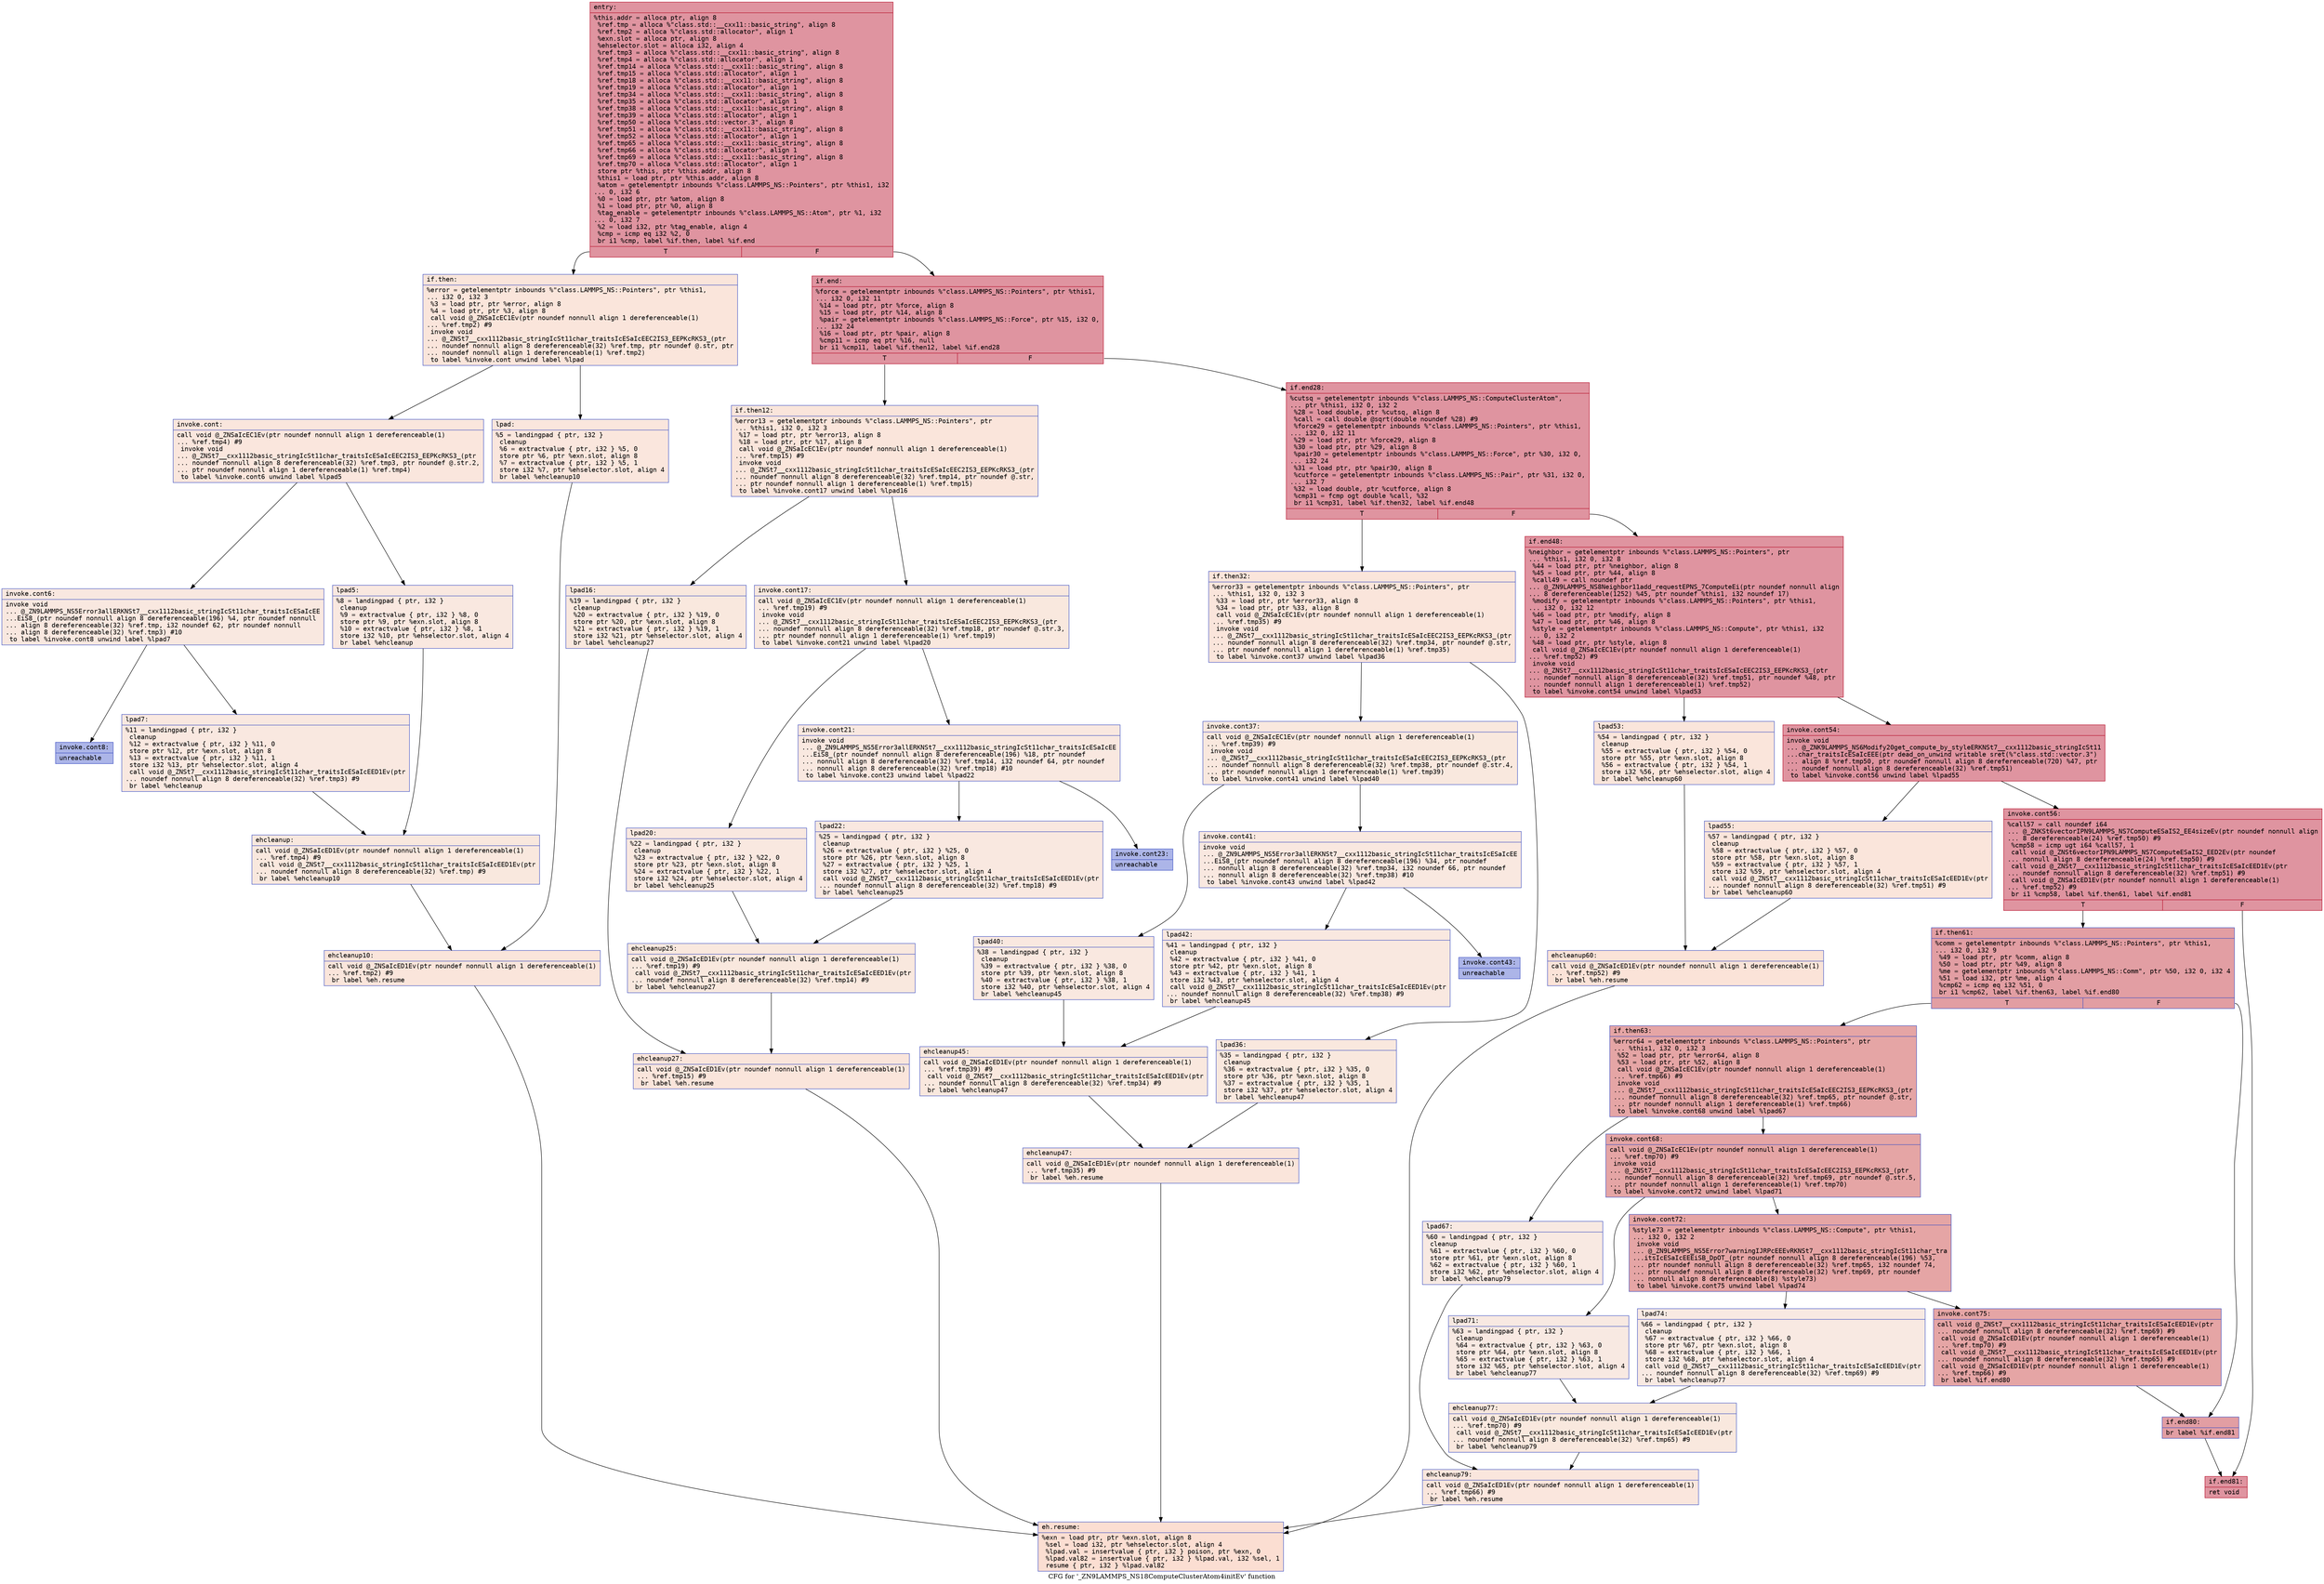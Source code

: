 digraph "CFG for '_ZN9LAMMPS_NS18ComputeClusterAtom4initEv' function" {
	label="CFG for '_ZN9LAMMPS_NS18ComputeClusterAtom4initEv' function";

	Node0x55ca26756e80 [shape=record,color="#b70d28ff", style=filled, fillcolor="#b70d2870" fontname="Courier",label="{entry:\l|  %this.addr = alloca ptr, align 8\l  %ref.tmp = alloca %\"class.std::__cxx11::basic_string\", align 8\l  %ref.tmp2 = alloca %\"class.std::allocator\", align 1\l  %exn.slot = alloca ptr, align 8\l  %ehselector.slot = alloca i32, align 4\l  %ref.tmp3 = alloca %\"class.std::__cxx11::basic_string\", align 8\l  %ref.tmp4 = alloca %\"class.std::allocator\", align 1\l  %ref.tmp14 = alloca %\"class.std::__cxx11::basic_string\", align 8\l  %ref.tmp15 = alloca %\"class.std::allocator\", align 1\l  %ref.tmp18 = alloca %\"class.std::__cxx11::basic_string\", align 8\l  %ref.tmp19 = alloca %\"class.std::allocator\", align 1\l  %ref.tmp34 = alloca %\"class.std::__cxx11::basic_string\", align 8\l  %ref.tmp35 = alloca %\"class.std::allocator\", align 1\l  %ref.tmp38 = alloca %\"class.std::__cxx11::basic_string\", align 8\l  %ref.tmp39 = alloca %\"class.std::allocator\", align 1\l  %ref.tmp50 = alloca %\"class.std::vector.3\", align 8\l  %ref.tmp51 = alloca %\"class.std::__cxx11::basic_string\", align 8\l  %ref.tmp52 = alloca %\"class.std::allocator\", align 1\l  %ref.tmp65 = alloca %\"class.std::__cxx11::basic_string\", align 8\l  %ref.tmp66 = alloca %\"class.std::allocator\", align 1\l  %ref.tmp69 = alloca %\"class.std::__cxx11::basic_string\", align 8\l  %ref.tmp70 = alloca %\"class.std::allocator\", align 1\l  store ptr %this, ptr %this.addr, align 8\l  %this1 = load ptr, ptr %this.addr, align 8\l  %atom = getelementptr inbounds %\"class.LAMMPS_NS::Pointers\", ptr %this1, i32\l... 0, i32 6\l  %0 = load ptr, ptr %atom, align 8\l  %1 = load ptr, ptr %0, align 8\l  %tag_enable = getelementptr inbounds %\"class.LAMMPS_NS::Atom\", ptr %1, i32\l... 0, i32 7\l  %2 = load i32, ptr %tag_enable, align 4\l  %cmp = icmp eq i32 %2, 0\l  br i1 %cmp, label %if.then, label %if.end\l|{<s0>T|<s1>F}}"];
	Node0x55ca26756e80:s0 -> Node0x55ca267589a0[tooltip="entry -> if.then\nProbability 0.00%" ];
	Node0x55ca26756e80:s1 -> Node0x55ca26758a10[tooltip="entry -> if.end\nProbability 100.00%" ];
	Node0x55ca267589a0 [shape=record,color="#3d50c3ff", style=filled, fillcolor="#f4c5ad70" fontname="Courier",label="{if.then:\l|  %error = getelementptr inbounds %\"class.LAMMPS_NS::Pointers\", ptr %this1,\l... i32 0, i32 3\l  %3 = load ptr, ptr %error, align 8\l  %4 = load ptr, ptr %3, align 8\l  call void @_ZNSaIcEC1Ev(ptr noundef nonnull align 1 dereferenceable(1)\l... %ref.tmp2) #9\l  invoke void\l... @_ZNSt7__cxx1112basic_stringIcSt11char_traitsIcESaIcEEC2IS3_EEPKcRKS3_(ptr\l... noundef nonnull align 8 dereferenceable(32) %ref.tmp, ptr noundef @.str, ptr\l... noundef nonnull align 1 dereferenceable(1) %ref.tmp2)\l          to label %invoke.cont unwind label %lpad\l}"];
	Node0x55ca267589a0 -> Node0x55ca26758e90[tooltip="if.then -> invoke.cont\nProbability 50.00%" ];
	Node0x55ca267589a0 -> Node0x55ca26758f10[tooltip="if.then -> lpad\nProbability 50.00%" ];
	Node0x55ca26758e90 [shape=record,color="#3d50c3ff", style=filled, fillcolor="#f3c7b170" fontname="Courier",label="{invoke.cont:\l|  call void @_ZNSaIcEC1Ev(ptr noundef nonnull align 1 dereferenceable(1)\l... %ref.tmp4) #9\l  invoke void\l... @_ZNSt7__cxx1112basic_stringIcSt11char_traitsIcESaIcEEC2IS3_EEPKcRKS3_(ptr\l... noundef nonnull align 8 dereferenceable(32) %ref.tmp3, ptr noundef @.str.2,\l... ptr noundef nonnull align 1 dereferenceable(1) %ref.tmp4)\l          to label %invoke.cont6 unwind label %lpad5\l}"];
	Node0x55ca26758e90 -> Node0x55ca26759230[tooltip="invoke.cont -> invoke.cont6\nProbability 50.00%" ];
	Node0x55ca26758e90 -> Node0x55ca26759280[tooltip="invoke.cont -> lpad5\nProbability 50.00%" ];
	Node0x55ca26759230 [shape=record,color="#3d50c3ff", style=filled, fillcolor="#f1ccb870" fontname="Courier",label="{invoke.cont6:\l|  invoke void\l... @_ZN9LAMMPS_NS5Error3allERKNSt7__cxx1112basic_stringIcSt11char_traitsIcESaIcEE\l...EiS8_(ptr noundef nonnull align 8 dereferenceable(196) %4, ptr noundef nonnull\l... align 8 dereferenceable(32) %ref.tmp, i32 noundef 62, ptr noundef nonnull\l... align 8 dereferenceable(32) %ref.tmp3) #10\l          to label %invoke.cont8 unwind label %lpad7\l}"];
	Node0x55ca26759230 -> Node0x55ca267591e0[tooltip="invoke.cont6 -> invoke.cont8\nProbability 0.00%" ];
	Node0x55ca26759230 -> Node0x55ca26759540[tooltip="invoke.cont6 -> lpad7\nProbability 100.00%" ];
	Node0x55ca267591e0 [shape=record,color="#3d50c3ff", style=filled, fillcolor="#4358cb70" fontname="Courier",label="{invoke.cont8:\l|  unreachable\l}"];
	Node0x55ca26758f10 [shape=record,color="#3d50c3ff", style=filled, fillcolor="#f3c7b170" fontname="Courier",label="{lpad:\l|  %5 = landingpad \{ ptr, i32 \}\l          cleanup\l  %6 = extractvalue \{ ptr, i32 \} %5, 0\l  store ptr %6, ptr %exn.slot, align 8\l  %7 = extractvalue \{ ptr, i32 \} %5, 1\l  store i32 %7, ptr %ehselector.slot, align 4\l  br label %ehcleanup10\l}"];
	Node0x55ca26758f10 -> Node0x55ca26759b00[tooltip="lpad -> ehcleanup10\nProbability 100.00%" ];
	Node0x55ca26759280 [shape=record,color="#3d50c3ff", style=filled, fillcolor="#f1ccb870" fontname="Courier",label="{lpad5:\l|  %8 = landingpad \{ ptr, i32 \}\l          cleanup\l  %9 = extractvalue \{ ptr, i32 \} %8, 0\l  store ptr %9, ptr %exn.slot, align 8\l  %10 = extractvalue \{ ptr, i32 \} %8, 1\l  store i32 %10, ptr %ehselector.slot, align 4\l  br label %ehcleanup\l}"];
	Node0x55ca26759280 -> Node0x55ca26759e50[tooltip="lpad5 -> ehcleanup\nProbability 100.00%" ];
	Node0x55ca26759540 [shape=record,color="#3d50c3ff", style=filled, fillcolor="#f1ccb870" fontname="Courier",label="{lpad7:\l|  %11 = landingpad \{ ptr, i32 \}\l          cleanup\l  %12 = extractvalue \{ ptr, i32 \} %11, 0\l  store ptr %12, ptr %exn.slot, align 8\l  %13 = extractvalue \{ ptr, i32 \} %11, 1\l  store i32 %13, ptr %ehselector.slot, align 4\l  call void @_ZNSt7__cxx1112basic_stringIcSt11char_traitsIcESaIcEED1Ev(ptr\l... noundef nonnull align 8 dereferenceable(32) %ref.tmp3) #9\l  br label %ehcleanup\l}"];
	Node0x55ca26759540 -> Node0x55ca26759e50[tooltip="lpad7 -> ehcleanup\nProbability 100.00%" ];
	Node0x55ca26759e50 [shape=record,color="#3d50c3ff", style=filled, fillcolor="#f2cab570" fontname="Courier",label="{ehcleanup:\l|  call void @_ZNSaIcED1Ev(ptr noundef nonnull align 1 dereferenceable(1)\l... %ref.tmp4) #9\l  call void @_ZNSt7__cxx1112basic_stringIcSt11char_traitsIcESaIcEED1Ev(ptr\l... noundef nonnull align 8 dereferenceable(32) %ref.tmp) #9\l  br label %ehcleanup10\l}"];
	Node0x55ca26759e50 -> Node0x55ca26759b00[tooltip="ehcleanup -> ehcleanup10\nProbability 100.00%" ];
	Node0x55ca26759b00 [shape=record,color="#3d50c3ff", style=filled, fillcolor="#f4c5ad70" fontname="Courier",label="{ehcleanup10:\l|  call void @_ZNSaIcED1Ev(ptr noundef nonnull align 1 dereferenceable(1)\l... %ref.tmp2) #9\l  br label %eh.resume\l}"];
	Node0x55ca26759b00 -> Node0x55ca2675a700[tooltip="ehcleanup10 -> eh.resume\nProbability 100.00%" ];
	Node0x55ca26758a10 [shape=record,color="#b70d28ff", style=filled, fillcolor="#b70d2870" fontname="Courier",label="{if.end:\l|  %force = getelementptr inbounds %\"class.LAMMPS_NS::Pointers\", ptr %this1,\l... i32 0, i32 11\l  %14 = load ptr, ptr %force, align 8\l  %15 = load ptr, ptr %14, align 8\l  %pair = getelementptr inbounds %\"class.LAMMPS_NS::Force\", ptr %15, i32 0,\l... i32 24\l  %16 = load ptr, ptr %pair, align 8\l  %cmp11 = icmp eq ptr %16, null\l  br i1 %cmp11, label %if.then12, label %if.end28\l|{<s0>T|<s1>F}}"];
	Node0x55ca26758a10:s0 -> Node0x55ca2675abf0[tooltip="if.end -> if.then12\nProbability 0.00%" ];
	Node0x55ca26758a10:s1 -> Node0x55ca2675ac70[tooltip="if.end -> if.end28\nProbability 100.00%" ];
	Node0x55ca2675abf0 [shape=record,color="#3d50c3ff", style=filled, fillcolor="#f4c5ad70" fontname="Courier",label="{if.then12:\l|  %error13 = getelementptr inbounds %\"class.LAMMPS_NS::Pointers\", ptr\l... %this1, i32 0, i32 3\l  %17 = load ptr, ptr %error13, align 8\l  %18 = load ptr, ptr %17, align 8\l  call void @_ZNSaIcEC1Ev(ptr noundef nonnull align 1 dereferenceable(1)\l... %ref.tmp15) #9\l  invoke void\l... @_ZNSt7__cxx1112basic_stringIcSt11char_traitsIcESaIcEEC2IS3_EEPKcRKS3_(ptr\l... noundef nonnull align 8 dereferenceable(32) %ref.tmp14, ptr noundef @.str,\l... ptr noundef nonnull align 1 dereferenceable(1) %ref.tmp15)\l          to label %invoke.cont17 unwind label %lpad16\l}"];
	Node0x55ca2675abf0 -> Node0x55ca2675b100[tooltip="if.then12 -> invoke.cont17\nProbability 50.00%" ];
	Node0x55ca2675abf0 -> Node0x55ca2675b180[tooltip="if.then12 -> lpad16\nProbability 50.00%" ];
	Node0x55ca2675b100 [shape=record,color="#3d50c3ff", style=filled, fillcolor="#f2cab570" fontname="Courier",label="{invoke.cont17:\l|  call void @_ZNSaIcEC1Ev(ptr noundef nonnull align 1 dereferenceable(1)\l... %ref.tmp19) #9\l  invoke void\l... @_ZNSt7__cxx1112basic_stringIcSt11char_traitsIcESaIcEEC2IS3_EEPKcRKS3_(ptr\l... noundef nonnull align 8 dereferenceable(32) %ref.tmp18, ptr noundef @.str.3,\l... ptr noundef nonnull align 1 dereferenceable(1) %ref.tmp19)\l          to label %invoke.cont21 unwind label %lpad20\l}"];
	Node0x55ca2675b100 -> Node0x55ca2675b4a0[tooltip="invoke.cont17 -> invoke.cont21\nProbability 50.00%" ];
	Node0x55ca2675b100 -> Node0x55ca2675bb10[tooltip="invoke.cont17 -> lpad20\nProbability 50.00%" ];
	Node0x55ca2675b4a0 [shape=record,color="#3d50c3ff", style=filled, fillcolor="#f1ccb870" fontname="Courier",label="{invoke.cont21:\l|  invoke void\l... @_ZN9LAMMPS_NS5Error3allERKNSt7__cxx1112basic_stringIcSt11char_traitsIcESaIcEE\l...EiS8_(ptr noundef nonnull align 8 dereferenceable(196) %18, ptr noundef\l... nonnull align 8 dereferenceable(32) %ref.tmp14, i32 noundef 64, ptr noundef\l... nonnull align 8 dereferenceable(32) %ref.tmp18) #10\l          to label %invoke.cont23 unwind label %lpad22\l}"];
	Node0x55ca2675b4a0 -> Node0x55ca2675b450[tooltip="invoke.cont21 -> invoke.cont23\nProbability 0.00%" ];
	Node0x55ca2675b4a0 -> Node0x55ca2675be30[tooltip="invoke.cont21 -> lpad22\nProbability 100.00%" ];
	Node0x55ca2675b450 [shape=record,color="#3d50c3ff", style=filled, fillcolor="#4358cb70" fontname="Courier",label="{invoke.cont23:\l|  unreachable\l}"];
	Node0x55ca2675b180 [shape=record,color="#3d50c3ff", style=filled, fillcolor="#f2cab570" fontname="Courier",label="{lpad16:\l|  %19 = landingpad \{ ptr, i32 \}\l          cleanup\l  %20 = extractvalue \{ ptr, i32 \} %19, 0\l  store ptr %20, ptr %exn.slot, align 8\l  %21 = extractvalue \{ ptr, i32 \} %19, 1\l  store i32 %21, ptr %ehselector.slot, align 4\l  br label %ehcleanup27\l}"];
	Node0x55ca2675b180 -> Node0x55ca2675c3f0[tooltip="lpad16 -> ehcleanup27\nProbability 100.00%" ];
	Node0x55ca2675bb10 [shape=record,color="#3d50c3ff", style=filled, fillcolor="#f1ccb870" fontname="Courier",label="{lpad20:\l|  %22 = landingpad \{ ptr, i32 \}\l          cleanup\l  %23 = extractvalue \{ ptr, i32 \} %22, 0\l  store ptr %23, ptr %exn.slot, align 8\l  %24 = extractvalue \{ ptr, i32 \} %22, 1\l  store i32 %24, ptr %ehselector.slot, align 4\l  br label %ehcleanup25\l}"];
	Node0x55ca2675bb10 -> Node0x55ca2675c740[tooltip="lpad20 -> ehcleanup25\nProbability 100.00%" ];
	Node0x55ca2675be30 [shape=record,color="#3d50c3ff", style=filled, fillcolor="#f1ccb870" fontname="Courier",label="{lpad22:\l|  %25 = landingpad \{ ptr, i32 \}\l          cleanup\l  %26 = extractvalue \{ ptr, i32 \} %25, 0\l  store ptr %26, ptr %exn.slot, align 8\l  %27 = extractvalue \{ ptr, i32 \} %25, 1\l  store i32 %27, ptr %ehselector.slot, align 4\l  call void @_ZNSt7__cxx1112basic_stringIcSt11char_traitsIcESaIcEED1Ev(ptr\l... noundef nonnull align 8 dereferenceable(32) %ref.tmp18) #9\l  br label %ehcleanup25\l}"];
	Node0x55ca2675be30 -> Node0x55ca2675c740[tooltip="lpad22 -> ehcleanup25\nProbability 100.00%" ];
	Node0x55ca2675c740 [shape=record,color="#3d50c3ff", style=filled, fillcolor="#f2cab570" fontname="Courier",label="{ehcleanup25:\l|  call void @_ZNSaIcED1Ev(ptr noundef nonnull align 1 dereferenceable(1)\l... %ref.tmp19) #9\l  call void @_ZNSt7__cxx1112basic_stringIcSt11char_traitsIcESaIcEED1Ev(ptr\l... noundef nonnull align 8 dereferenceable(32) %ref.tmp14) #9\l  br label %ehcleanup27\l}"];
	Node0x55ca2675c740 -> Node0x55ca2675c3f0[tooltip="ehcleanup25 -> ehcleanup27\nProbability 100.00%" ];
	Node0x55ca2675c3f0 [shape=record,color="#3d50c3ff", style=filled, fillcolor="#f4c5ad70" fontname="Courier",label="{ehcleanup27:\l|  call void @_ZNSaIcED1Ev(ptr noundef nonnull align 1 dereferenceable(1)\l... %ref.tmp15) #9\l  br label %eh.resume\l}"];
	Node0x55ca2675c3f0 -> Node0x55ca2675a700[tooltip="ehcleanup27 -> eh.resume\nProbability 100.00%" ];
	Node0x55ca2675ac70 [shape=record,color="#b70d28ff", style=filled, fillcolor="#b70d2870" fontname="Courier",label="{if.end28:\l|  %cutsq = getelementptr inbounds %\"class.LAMMPS_NS::ComputeClusterAtom\",\l... ptr %this1, i32 0, i32 2\l  %28 = load double, ptr %cutsq, align 8\l  %call = call double @sqrt(double noundef %28) #9\l  %force29 = getelementptr inbounds %\"class.LAMMPS_NS::Pointers\", ptr %this1,\l... i32 0, i32 11\l  %29 = load ptr, ptr %force29, align 8\l  %30 = load ptr, ptr %29, align 8\l  %pair30 = getelementptr inbounds %\"class.LAMMPS_NS::Force\", ptr %30, i32 0,\l... i32 24\l  %31 = load ptr, ptr %pair30, align 8\l  %cutforce = getelementptr inbounds %\"class.LAMMPS_NS::Pair\", ptr %31, i32 0,\l... i32 7\l  %32 = load double, ptr %cutforce, align 8\l  %cmp31 = fcmp ogt double %call, %32\l  br i1 %cmp31, label %if.then32, label %if.end48\l|{<s0>T|<s1>F}}"];
	Node0x55ca2675ac70:s0 -> Node0x55ca2675d880[tooltip="if.end28 -> if.then32\nProbability 0.00%" ];
	Node0x55ca2675ac70:s1 -> Node0x55ca2675d900[tooltip="if.end28 -> if.end48\nProbability 100.00%" ];
	Node0x55ca2675d880 [shape=record,color="#3d50c3ff", style=filled, fillcolor="#f4c5ad70" fontname="Courier",label="{if.then32:\l|  %error33 = getelementptr inbounds %\"class.LAMMPS_NS::Pointers\", ptr\l... %this1, i32 0, i32 3\l  %33 = load ptr, ptr %error33, align 8\l  %34 = load ptr, ptr %33, align 8\l  call void @_ZNSaIcEC1Ev(ptr noundef nonnull align 1 dereferenceable(1)\l... %ref.tmp35) #9\l  invoke void\l... @_ZNSt7__cxx1112basic_stringIcSt11char_traitsIcESaIcEEC2IS3_EEPKcRKS3_(ptr\l... noundef nonnull align 8 dereferenceable(32) %ref.tmp34, ptr noundef @.str,\l... ptr noundef nonnull align 1 dereferenceable(1) %ref.tmp35)\l          to label %invoke.cont37 unwind label %lpad36\l}"];
	Node0x55ca2675d880 -> Node0x55ca26752400[tooltip="if.then32 -> invoke.cont37\nProbability 50.00%" ];
	Node0x55ca2675d880 -> Node0x55ca26752480[tooltip="if.then32 -> lpad36\nProbability 50.00%" ];
	Node0x55ca26752400 [shape=record,color="#3d50c3ff", style=filled, fillcolor="#f2cab570" fontname="Courier",label="{invoke.cont37:\l|  call void @_ZNSaIcEC1Ev(ptr noundef nonnull align 1 dereferenceable(1)\l... %ref.tmp39) #9\l  invoke void\l... @_ZNSt7__cxx1112basic_stringIcSt11char_traitsIcESaIcEEC2IS3_EEPKcRKS3_(ptr\l... noundef nonnull align 8 dereferenceable(32) %ref.tmp38, ptr noundef @.str.4,\l... ptr noundef nonnull align 1 dereferenceable(1) %ref.tmp39)\l          to label %invoke.cont41 unwind label %lpad40\l}"];
	Node0x55ca26752400 -> Node0x55ca267527a0[tooltip="invoke.cont37 -> invoke.cont41\nProbability 50.00%" ];
	Node0x55ca26752400 -> Node0x55ca267527f0[tooltip="invoke.cont37 -> lpad40\nProbability 50.00%" ];
	Node0x55ca267527a0 [shape=record,color="#3d50c3ff", style=filled, fillcolor="#f1ccb870" fontname="Courier",label="{invoke.cont41:\l|  invoke void\l... @_ZN9LAMMPS_NS5Error3allERKNSt7__cxx1112basic_stringIcSt11char_traitsIcESaIcEE\l...EiS8_(ptr noundef nonnull align 8 dereferenceable(196) %34, ptr noundef\l... nonnull align 8 dereferenceable(32) %ref.tmp34, i32 noundef 66, ptr noundef\l... nonnull align 8 dereferenceable(32) %ref.tmp38) #10\l          to label %invoke.cont43 unwind label %lpad42\l}"];
	Node0x55ca267527a0 -> Node0x55ca26752750[tooltip="invoke.cont41 -> invoke.cont43\nProbability 0.00%" ];
	Node0x55ca267527a0 -> Node0x55ca26752b10[tooltip="invoke.cont41 -> lpad42\nProbability 100.00%" ];
	Node0x55ca26752750 [shape=record,color="#3d50c3ff", style=filled, fillcolor="#4358cb70" fontname="Courier",label="{invoke.cont43:\l|  unreachable\l}"];
	Node0x55ca26752480 [shape=record,color="#3d50c3ff", style=filled, fillcolor="#f2cab570" fontname="Courier",label="{lpad36:\l|  %35 = landingpad \{ ptr, i32 \}\l          cleanup\l  %36 = extractvalue \{ ptr, i32 \} %35, 0\l  store ptr %36, ptr %exn.slot, align 8\l  %37 = extractvalue \{ ptr, i32 \} %35, 1\l  store i32 %37, ptr %ehselector.slot, align 4\l  br label %ehcleanup47\l}"];
	Node0x55ca26752480 -> Node0x55ca267530d0[tooltip="lpad36 -> ehcleanup47\nProbability 100.00%" ];
	Node0x55ca267527f0 [shape=record,color="#3d50c3ff", style=filled, fillcolor="#f1ccb870" fontname="Courier",label="{lpad40:\l|  %38 = landingpad \{ ptr, i32 \}\l          cleanup\l  %39 = extractvalue \{ ptr, i32 \} %38, 0\l  store ptr %39, ptr %exn.slot, align 8\l  %40 = extractvalue \{ ptr, i32 \} %38, 1\l  store i32 %40, ptr %ehselector.slot, align 4\l  br label %ehcleanup45\l}"];
	Node0x55ca267527f0 -> Node0x55ca2675fdb0[tooltip="lpad40 -> ehcleanup45\nProbability 100.00%" ];
	Node0x55ca26752b10 [shape=record,color="#3d50c3ff", style=filled, fillcolor="#f1ccb870" fontname="Courier",label="{lpad42:\l|  %41 = landingpad \{ ptr, i32 \}\l          cleanup\l  %42 = extractvalue \{ ptr, i32 \} %41, 0\l  store ptr %42, ptr %exn.slot, align 8\l  %43 = extractvalue \{ ptr, i32 \} %41, 1\l  store i32 %43, ptr %ehselector.slot, align 4\l  call void @_ZNSt7__cxx1112basic_stringIcSt11char_traitsIcESaIcEED1Ev(ptr\l... noundef nonnull align 8 dereferenceable(32) %ref.tmp38) #9\l  br label %ehcleanup45\l}"];
	Node0x55ca26752b10 -> Node0x55ca2675fdb0[tooltip="lpad42 -> ehcleanup45\nProbability 100.00%" ];
	Node0x55ca2675fdb0 [shape=record,color="#3d50c3ff", style=filled, fillcolor="#f2cab570" fontname="Courier",label="{ehcleanup45:\l|  call void @_ZNSaIcED1Ev(ptr noundef nonnull align 1 dereferenceable(1)\l... %ref.tmp39) #9\l  call void @_ZNSt7__cxx1112basic_stringIcSt11char_traitsIcESaIcEED1Ev(ptr\l... noundef nonnull align 8 dereferenceable(32) %ref.tmp34) #9\l  br label %ehcleanup47\l}"];
	Node0x55ca2675fdb0 -> Node0x55ca267530d0[tooltip="ehcleanup45 -> ehcleanup47\nProbability 100.00%" ];
	Node0x55ca267530d0 [shape=record,color="#3d50c3ff", style=filled, fillcolor="#f4c5ad70" fontname="Courier",label="{ehcleanup47:\l|  call void @_ZNSaIcED1Ev(ptr noundef nonnull align 1 dereferenceable(1)\l... %ref.tmp35) #9\l  br label %eh.resume\l}"];
	Node0x55ca267530d0 -> Node0x55ca2675a700[tooltip="ehcleanup47 -> eh.resume\nProbability 100.00%" ];
	Node0x55ca2675d900 [shape=record,color="#b70d28ff", style=filled, fillcolor="#b70d2870" fontname="Courier",label="{if.end48:\l|  %neighbor = getelementptr inbounds %\"class.LAMMPS_NS::Pointers\", ptr\l... %this1, i32 0, i32 8\l  %44 = load ptr, ptr %neighbor, align 8\l  %45 = load ptr, ptr %44, align 8\l  %call49 = call noundef ptr\l... @_ZN9LAMMPS_NS8Neighbor11add_requestEPNS_7ComputeEi(ptr noundef nonnull align\l... 8 dereferenceable(1252) %45, ptr noundef %this1, i32 noundef 17)\l  %modify = getelementptr inbounds %\"class.LAMMPS_NS::Pointers\", ptr %this1,\l... i32 0, i32 12\l  %46 = load ptr, ptr %modify, align 8\l  %47 = load ptr, ptr %46, align 8\l  %style = getelementptr inbounds %\"class.LAMMPS_NS::Compute\", ptr %this1, i32\l... 0, i32 2\l  %48 = load ptr, ptr %style, align 8\l  call void @_ZNSaIcEC1Ev(ptr noundef nonnull align 1 dereferenceable(1)\l... %ref.tmp52) #9\l  invoke void\l... @_ZNSt7__cxx1112basic_stringIcSt11char_traitsIcESaIcEEC2IS3_EEPKcRKS3_(ptr\l... noundef nonnull align 8 dereferenceable(32) %ref.tmp51, ptr noundef %48, ptr\l... noundef nonnull align 1 dereferenceable(1) %ref.tmp52)\l          to label %invoke.cont54 unwind label %lpad53\l}"];
	Node0x55ca2675d900 -> Node0x55ca267616c0[tooltip="if.end48 -> invoke.cont54\nProbability 100.00%" ];
	Node0x55ca2675d900 -> Node0x55ca26761740[tooltip="if.end48 -> lpad53\nProbability 0.00%" ];
	Node0x55ca267616c0 [shape=record,color="#b70d28ff", style=filled, fillcolor="#b70d2870" fontname="Courier",label="{invoke.cont54:\l|  invoke void\l... @_ZNK9LAMMPS_NS6Modify20get_compute_by_styleERKNSt7__cxx1112basic_stringIcSt11\l...char_traitsIcESaIcEEE(ptr dead_on_unwind writable sret(%\"class.std::vector.3\")\l... align 8 %ref.tmp50, ptr noundef nonnull align 8 dereferenceable(720) %47, ptr\l... noundef nonnull align 8 dereferenceable(32) %ref.tmp51)\l          to label %invoke.cont56 unwind label %lpad55\l}"];
	Node0x55ca267616c0 -> Node0x55ca26761670[tooltip="invoke.cont54 -> invoke.cont56\nProbability 100.00%" ];
	Node0x55ca267616c0 -> Node0x55ca26761aa0[tooltip="invoke.cont54 -> lpad55\nProbability 0.00%" ];
	Node0x55ca26761670 [shape=record,color="#b70d28ff", style=filled, fillcolor="#b70d2870" fontname="Courier",label="{invoke.cont56:\l|  %call57 = call noundef i64\l... @_ZNKSt6vectorIPN9LAMMPS_NS7ComputeESaIS2_EE4sizeEv(ptr noundef nonnull align\l... 8 dereferenceable(24) %ref.tmp50) #9\l  %cmp58 = icmp ugt i64 %call57, 1\l  call void @_ZNSt6vectorIPN9LAMMPS_NS7ComputeESaIS2_EED2Ev(ptr noundef\l... nonnull align 8 dereferenceable(24) %ref.tmp50) #9\l  call void @_ZNSt7__cxx1112basic_stringIcSt11char_traitsIcESaIcEED1Ev(ptr\l... noundef nonnull align 8 dereferenceable(32) %ref.tmp51) #9\l  call void @_ZNSaIcED1Ev(ptr noundef nonnull align 1 dereferenceable(1)\l... %ref.tmp52) #9\l  br i1 %cmp58, label %if.then61, label %if.end81\l|{<s0>T|<s1>F}}"];
	Node0x55ca26761670:s0 -> Node0x55ca26762590[tooltip="invoke.cont56 -> if.then61\nProbability 50.00%" ];
	Node0x55ca26761670:s1 -> Node0x55ca26762670[tooltip="invoke.cont56 -> if.end81\nProbability 50.00%" ];
	Node0x55ca26762590 [shape=record,color="#3d50c3ff", style=filled, fillcolor="#be242e70" fontname="Courier",label="{if.then61:\l|  %comm = getelementptr inbounds %\"class.LAMMPS_NS::Pointers\", ptr %this1,\l... i32 0, i32 9\l  %49 = load ptr, ptr %comm, align 8\l  %50 = load ptr, ptr %49, align 8\l  %me = getelementptr inbounds %\"class.LAMMPS_NS::Comm\", ptr %50, i32 0, i32 4\l  %51 = load i32, ptr %me, align 4\l  %cmp62 = icmp eq i32 %51, 0\l  br i1 %cmp62, label %if.then63, label %if.end80\l|{<s0>T|<s1>F}}"];
	Node0x55ca26762590:s0 -> Node0x55ca26762c00[tooltip="if.then61 -> if.then63\nProbability 37.50%" ];
	Node0x55ca26762590:s1 -> Node0x55ca26762c80[tooltip="if.then61 -> if.end80\nProbability 62.50%" ];
	Node0x55ca26762c00 [shape=record,color="#3d50c3ff", style=filled, fillcolor="#c5333470" fontname="Courier",label="{if.then63:\l|  %error64 = getelementptr inbounds %\"class.LAMMPS_NS::Pointers\", ptr\l... %this1, i32 0, i32 3\l  %52 = load ptr, ptr %error64, align 8\l  %53 = load ptr, ptr %52, align 8\l  call void @_ZNSaIcEC1Ev(ptr noundef nonnull align 1 dereferenceable(1)\l... %ref.tmp66) #9\l  invoke void\l... @_ZNSt7__cxx1112basic_stringIcSt11char_traitsIcESaIcEEC2IS3_EEPKcRKS3_(ptr\l... noundef nonnull align 8 dereferenceable(32) %ref.tmp65, ptr noundef @.str,\l... ptr noundef nonnull align 1 dereferenceable(1) %ref.tmp66)\l          to label %invoke.cont68 unwind label %lpad67\l}"];
	Node0x55ca26762c00 -> Node0x55ca26763170[tooltip="if.then63 -> invoke.cont68\nProbability 100.00%" ];
	Node0x55ca26762c00 -> Node0x55ca267631f0[tooltip="if.then63 -> lpad67\nProbability 0.00%" ];
	Node0x55ca26763170 [shape=record,color="#3d50c3ff", style=filled, fillcolor="#c5333470" fontname="Courier",label="{invoke.cont68:\l|  call void @_ZNSaIcEC1Ev(ptr noundef nonnull align 1 dereferenceable(1)\l... %ref.tmp70) #9\l  invoke void\l... @_ZNSt7__cxx1112basic_stringIcSt11char_traitsIcESaIcEEC2IS3_EEPKcRKS3_(ptr\l... noundef nonnull align 8 dereferenceable(32) %ref.tmp69, ptr noundef @.str.5,\l... ptr noundef nonnull align 1 dereferenceable(1) %ref.tmp70)\l          to label %invoke.cont72 unwind label %lpad71\l}"];
	Node0x55ca26763170 -> Node0x55ca26763570[tooltip="invoke.cont68 -> invoke.cont72\nProbability 100.00%" ];
	Node0x55ca26763170 -> Node0x55ca267635c0[tooltip="invoke.cont68 -> lpad71\nProbability 0.00%" ];
	Node0x55ca26763570 [shape=record,color="#3d50c3ff", style=filled, fillcolor="#c5333470" fontname="Courier",label="{invoke.cont72:\l|  %style73 = getelementptr inbounds %\"class.LAMMPS_NS::Compute\", ptr %this1,\l... i32 0, i32 2\l  invoke void\l... @_ZN9LAMMPS_NS5Error7warningIJRPcEEEvRKNSt7__cxx1112basic_stringIcSt11char_tra\l...itsIcESaIcEEEiSB_DpOT_(ptr noundef nonnull align 8 dereferenceable(196) %53,\l... ptr noundef nonnull align 8 dereferenceable(32) %ref.tmp65, i32 noundef 74,\l... ptr noundef nonnull align 8 dereferenceable(32) %ref.tmp69, ptr noundef\l... nonnull align 8 dereferenceable(8) %style73)\l          to label %invoke.cont75 unwind label %lpad74\l}"];
	Node0x55ca26763570 -> Node0x55ca26763520[tooltip="invoke.cont72 -> invoke.cont75\nProbability 100.00%" ];
	Node0x55ca26763570 -> Node0x55ca26763940[tooltip="invoke.cont72 -> lpad74\nProbability 0.00%" ];
	Node0x55ca26763520 [shape=record,color="#3d50c3ff", style=filled, fillcolor="#c5333470" fontname="Courier",label="{invoke.cont75:\l|  call void @_ZNSt7__cxx1112basic_stringIcSt11char_traitsIcESaIcEED1Ev(ptr\l... noundef nonnull align 8 dereferenceable(32) %ref.tmp69) #9\l  call void @_ZNSaIcED1Ev(ptr noundef nonnull align 1 dereferenceable(1)\l... %ref.tmp70) #9\l  call void @_ZNSt7__cxx1112basic_stringIcSt11char_traitsIcESaIcEED1Ev(ptr\l... noundef nonnull align 8 dereferenceable(32) %ref.tmp65) #9\l  call void @_ZNSaIcED1Ev(ptr noundef nonnull align 1 dereferenceable(1)\l... %ref.tmp66) #9\l  br label %if.end80\l}"];
	Node0x55ca26763520 -> Node0x55ca26762c80[tooltip="invoke.cont75 -> if.end80\nProbability 100.00%" ];
	Node0x55ca26761740 [shape=record,color="#3d50c3ff", style=filled, fillcolor="#f4c5ad70" fontname="Courier",label="{lpad53:\l|  %54 = landingpad \{ ptr, i32 \}\l          cleanup\l  %55 = extractvalue \{ ptr, i32 \} %54, 0\l  store ptr %55, ptr %exn.slot, align 8\l  %56 = extractvalue \{ ptr, i32 \} %54, 1\l  store i32 %56, ptr %ehselector.slot, align 4\l  br label %ehcleanup60\l}"];
	Node0x55ca26761740 -> Node0x55ca26764280[tooltip="lpad53 -> ehcleanup60\nProbability 100.00%" ];
	Node0x55ca26761aa0 [shape=record,color="#3d50c3ff", style=filled, fillcolor="#f4c5ad70" fontname="Courier",label="{lpad55:\l|  %57 = landingpad \{ ptr, i32 \}\l          cleanup\l  %58 = extractvalue \{ ptr, i32 \} %57, 0\l  store ptr %58, ptr %exn.slot, align 8\l  %59 = extractvalue \{ ptr, i32 \} %57, 1\l  store i32 %59, ptr %ehselector.slot, align 4\l  call void @_ZNSt7__cxx1112basic_stringIcSt11char_traitsIcESaIcEED1Ev(ptr\l... noundef nonnull align 8 dereferenceable(32) %ref.tmp51) #9\l  br label %ehcleanup60\l}"];
	Node0x55ca26761aa0 -> Node0x55ca26764280[tooltip="lpad55 -> ehcleanup60\nProbability 100.00%" ];
	Node0x55ca26764280 [shape=record,color="#3d50c3ff", style=filled, fillcolor="#f6bfa670" fontname="Courier",label="{ehcleanup60:\l|  call void @_ZNSaIcED1Ev(ptr noundef nonnull align 1 dereferenceable(1)\l... %ref.tmp52) #9\l  br label %eh.resume\l}"];
	Node0x55ca26764280 -> Node0x55ca2675a700[tooltip="ehcleanup60 -> eh.resume\nProbability 100.00%" ];
	Node0x55ca267631f0 [shape=record,color="#3d50c3ff", style=filled, fillcolor="#efcebd70" fontname="Courier",label="{lpad67:\l|  %60 = landingpad \{ ptr, i32 \}\l          cleanup\l  %61 = extractvalue \{ ptr, i32 \} %60, 0\l  store ptr %61, ptr %exn.slot, align 8\l  %62 = extractvalue \{ ptr, i32 \} %60, 1\l  store i32 %62, ptr %ehselector.slot, align 4\l  br label %ehcleanup79\l}"];
	Node0x55ca267631f0 -> Node0x55ca2675bac0[tooltip="lpad67 -> ehcleanup79\nProbability 100.00%" ];
	Node0x55ca267635c0 [shape=record,color="#3d50c3ff", style=filled, fillcolor="#efcebd70" fontname="Courier",label="{lpad71:\l|  %63 = landingpad \{ ptr, i32 \}\l          cleanup\l  %64 = extractvalue \{ ptr, i32 \} %63, 0\l  store ptr %64, ptr %exn.slot, align 8\l  %65 = extractvalue \{ ptr, i32 \} %63, 1\l  store i32 %65, ptr %ehselector.slot, align 4\l  br label %ehcleanup77\l}"];
	Node0x55ca267635c0 -> Node0x55ca267654e0[tooltip="lpad71 -> ehcleanup77\nProbability 100.00%" ];
	Node0x55ca26763940 [shape=record,color="#3d50c3ff", style=filled, fillcolor="#efcebd70" fontname="Courier",label="{lpad74:\l|  %66 = landingpad \{ ptr, i32 \}\l          cleanup\l  %67 = extractvalue \{ ptr, i32 \} %66, 0\l  store ptr %67, ptr %exn.slot, align 8\l  %68 = extractvalue \{ ptr, i32 \} %66, 1\l  store i32 %68, ptr %ehselector.slot, align 4\l  call void @_ZNSt7__cxx1112basic_stringIcSt11char_traitsIcESaIcEED1Ev(ptr\l... noundef nonnull align 8 dereferenceable(32) %ref.tmp69) #9\l  br label %ehcleanup77\l}"];
	Node0x55ca26763940 -> Node0x55ca267654e0[tooltip="lpad74 -> ehcleanup77\nProbability 100.00%" ];
	Node0x55ca267654e0 [shape=record,color="#3d50c3ff", style=filled, fillcolor="#f2cab570" fontname="Courier",label="{ehcleanup77:\l|  call void @_ZNSaIcED1Ev(ptr noundef nonnull align 1 dereferenceable(1)\l... %ref.tmp70) #9\l  call void @_ZNSt7__cxx1112basic_stringIcSt11char_traitsIcESaIcEED1Ev(ptr\l... noundef nonnull align 8 dereferenceable(32) %ref.tmp65) #9\l  br label %ehcleanup79\l}"];
	Node0x55ca267654e0 -> Node0x55ca2675bac0[tooltip="ehcleanup77 -> ehcleanup79\nProbability 100.00%" ];
	Node0x55ca2675bac0 [shape=record,color="#3d50c3ff", style=filled, fillcolor="#f3c7b170" fontname="Courier",label="{ehcleanup79:\l|  call void @_ZNSaIcED1Ev(ptr noundef nonnull align 1 dereferenceable(1)\l... %ref.tmp66) #9\l  br label %eh.resume\l}"];
	Node0x55ca2675bac0 -> Node0x55ca2675a700[tooltip="ehcleanup79 -> eh.resume\nProbability 100.00%" ];
	Node0x55ca26762c80 [shape=record,color="#3d50c3ff", style=filled, fillcolor="#be242e70" fontname="Courier",label="{if.end80:\l|  br label %if.end81\l}"];
	Node0x55ca26762c80 -> Node0x55ca26762670[tooltip="if.end80 -> if.end81\nProbability 100.00%" ];
	Node0x55ca26762670 [shape=record,color="#b70d28ff", style=filled, fillcolor="#b70d2870" fontname="Courier",label="{if.end81:\l|  ret void\l}"];
	Node0x55ca2675a700 [shape=record,color="#3d50c3ff", style=filled, fillcolor="#f7b59970" fontname="Courier",label="{eh.resume:\l|  %exn = load ptr, ptr %exn.slot, align 8\l  %sel = load i32, ptr %ehselector.slot, align 4\l  %lpad.val = insertvalue \{ ptr, i32 \} poison, ptr %exn, 0\l  %lpad.val82 = insertvalue \{ ptr, i32 \} %lpad.val, i32 %sel, 1\l  resume \{ ptr, i32 \} %lpad.val82\l}"];
}
